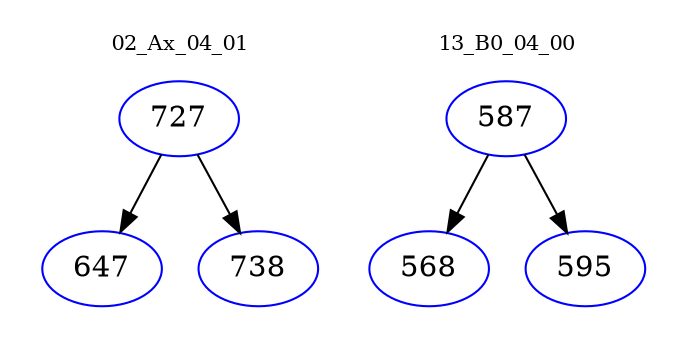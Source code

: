 digraph{
subgraph cluster_0 {
color = white
label = "02_Ax_04_01";
fontsize=10;
T0_727 [label="727", color="blue"]
T0_727 -> T0_647 [color="black"]
T0_647 [label="647", color="blue"]
T0_727 -> T0_738 [color="black"]
T0_738 [label="738", color="blue"]
}
subgraph cluster_1 {
color = white
label = "13_B0_04_00";
fontsize=10;
T1_587 [label="587", color="blue"]
T1_587 -> T1_568 [color="black"]
T1_568 [label="568", color="blue"]
T1_587 -> T1_595 [color="black"]
T1_595 [label="595", color="blue"]
}
}

